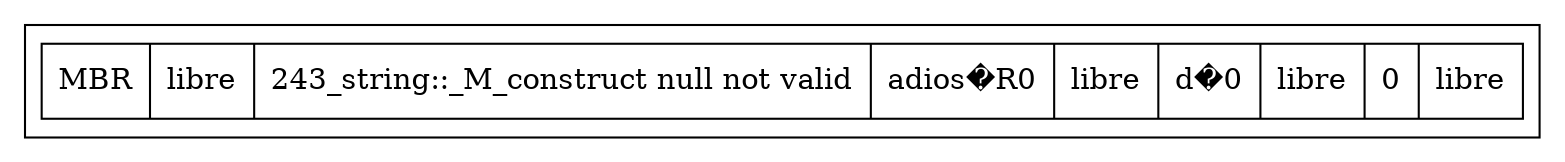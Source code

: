 digraph g {
        rankdir = LR;
    subgraph cluster0
    {
        Array [ shape = record, label = "{MBR|libre|243_string::_M_construct null not valid|adios�R0|libre|d�0|libre|0|libre}"] ;
    }
}